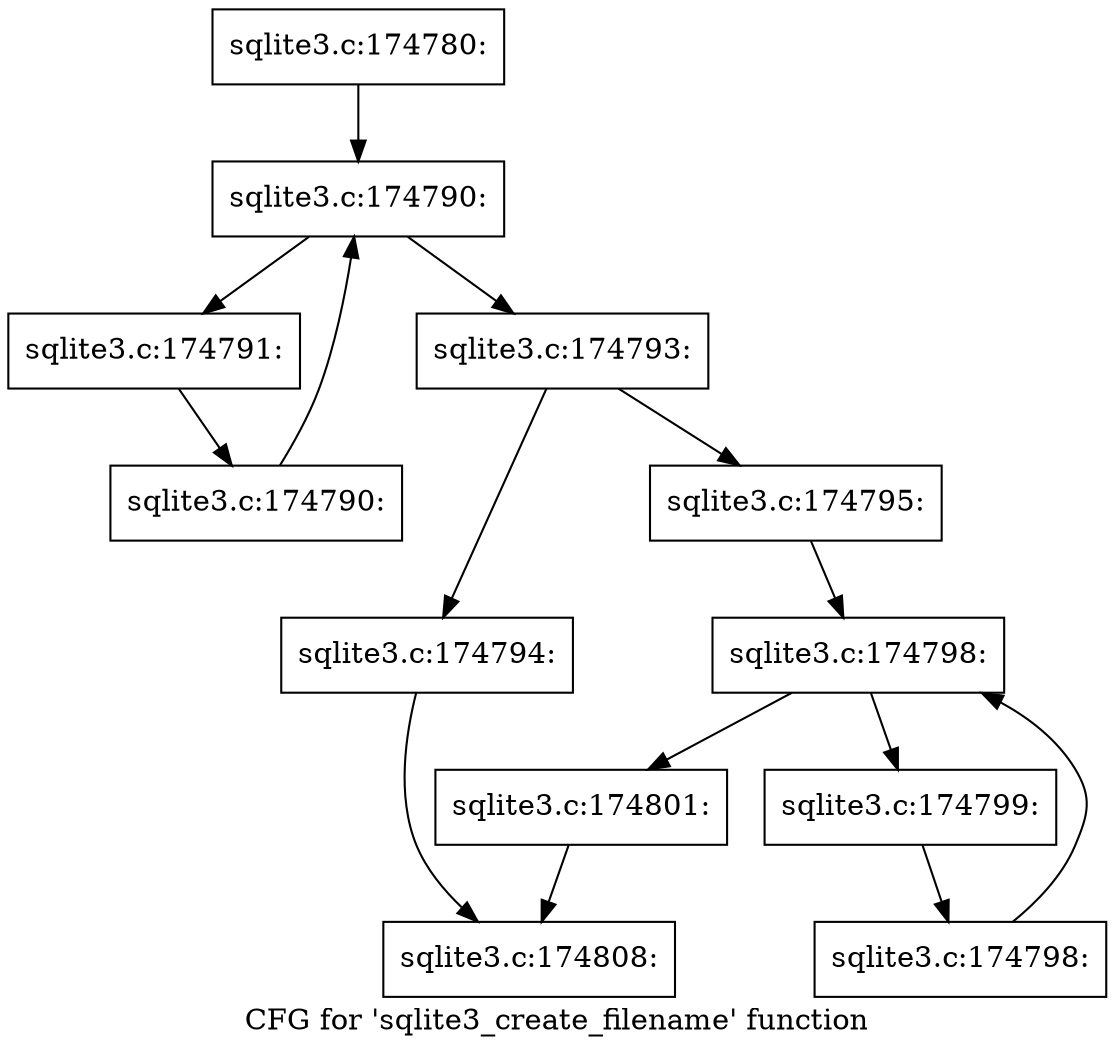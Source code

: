 digraph "CFG for 'sqlite3_create_filename' function" {
	label="CFG for 'sqlite3_create_filename' function";

	Node0x55c0f55a8320 [shape=record,label="{sqlite3.c:174780:}"];
	Node0x55c0f55a8320 -> Node0x55c0f6afc360;
	Node0x55c0f6afc360 [shape=record,label="{sqlite3.c:174790:}"];
	Node0x55c0f6afc360 -> Node0x55c0f6afc580;
	Node0x55c0f6afc360 -> Node0x55c0f6afc1b0;
	Node0x55c0f6afc580 [shape=record,label="{sqlite3.c:174791:}"];
	Node0x55c0f6afc580 -> Node0x55c0f6afc4f0;
	Node0x55c0f6afc4f0 [shape=record,label="{sqlite3.c:174790:}"];
	Node0x55c0f6afc4f0 -> Node0x55c0f6afc360;
	Node0x55c0f6afc1b0 [shape=record,label="{sqlite3.c:174793:}"];
	Node0x55c0f6afc1b0 -> Node0x55c0f6afd870;
	Node0x55c0f6afc1b0 -> Node0x55c0f6afd8c0;
	Node0x55c0f6afd870 [shape=record,label="{sqlite3.c:174794:}"];
	Node0x55c0f6afd870 -> Node0x55c0f55ac3d0;
	Node0x55c0f6afd8c0 [shape=record,label="{sqlite3.c:174795:}"];
	Node0x55c0f6afd8c0 -> Node0x55c0f6afe9c0;
	Node0x55c0f6afe9c0 [shape=record,label="{sqlite3.c:174798:}"];
	Node0x55c0f6afe9c0 -> Node0x55c0f6afee20;
	Node0x55c0f6afe9c0 -> Node0x55c0f6acd600;
	Node0x55c0f6afee20 [shape=record,label="{sqlite3.c:174799:}"];
	Node0x55c0f6afee20 -> Node0x55c0f6afed90;
	Node0x55c0f6afed90 [shape=record,label="{sqlite3.c:174798:}"];
	Node0x55c0f6afed90 -> Node0x55c0f6afe9c0;
	Node0x55c0f6acd600 [shape=record,label="{sqlite3.c:174801:}"];
	Node0x55c0f6acd600 -> Node0x55c0f55ac3d0;
	Node0x55c0f55ac3d0 [shape=record,label="{sqlite3.c:174808:}"];
}
